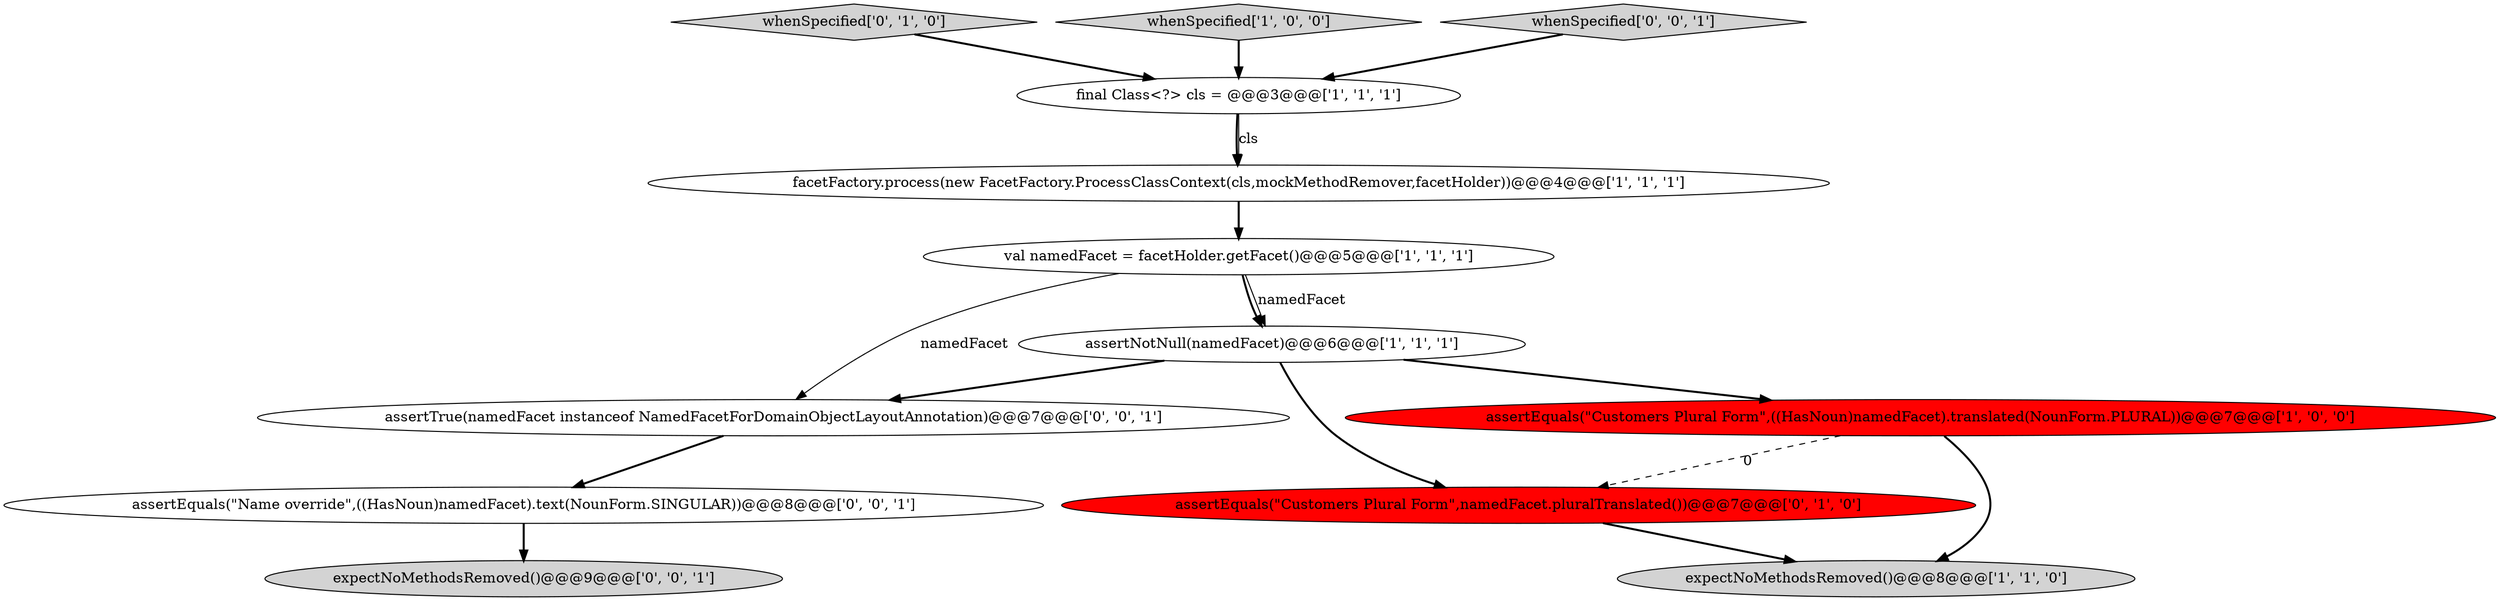 digraph {
8 [style = filled, label = "whenSpecified['0', '1', '0']", fillcolor = lightgray, shape = diamond image = "AAA0AAABBB2BBB"];
5 [style = filled, label = "final Class<?> cls = @@@3@@@['1', '1', '1']", fillcolor = white, shape = ellipse image = "AAA0AAABBB1BBB"];
4 [style = filled, label = "whenSpecified['1', '0', '0']", fillcolor = lightgray, shape = diamond image = "AAA0AAABBB1BBB"];
1 [style = filled, label = "facetFactory.process(new FacetFactory.ProcessClassContext(cls,mockMethodRemover,facetHolder))@@@4@@@['1', '1', '1']", fillcolor = white, shape = ellipse image = "AAA0AAABBB1BBB"];
7 [style = filled, label = "assertEquals(\"Customers Plural Form\",namedFacet.pluralTranslated())@@@7@@@['0', '1', '0']", fillcolor = red, shape = ellipse image = "AAA1AAABBB2BBB"];
9 [style = filled, label = "whenSpecified['0', '0', '1']", fillcolor = lightgray, shape = diamond image = "AAA0AAABBB3BBB"];
10 [style = filled, label = "expectNoMethodsRemoved()@@@9@@@['0', '0', '1']", fillcolor = lightgray, shape = ellipse image = "AAA0AAABBB3BBB"];
11 [style = filled, label = "assertTrue(namedFacet instanceof NamedFacetForDomainObjectLayoutAnnotation)@@@7@@@['0', '0', '1']", fillcolor = white, shape = ellipse image = "AAA0AAABBB3BBB"];
12 [style = filled, label = "assertEquals(\"Name override\",((HasNoun)namedFacet).text(NounForm.SINGULAR))@@@8@@@['0', '0', '1']", fillcolor = white, shape = ellipse image = "AAA0AAABBB3BBB"];
2 [style = filled, label = "expectNoMethodsRemoved()@@@8@@@['1', '1', '0']", fillcolor = lightgray, shape = ellipse image = "AAA0AAABBB1BBB"];
0 [style = filled, label = "assertEquals(\"Customers Plural Form\",((HasNoun)namedFacet).translated(NounForm.PLURAL))@@@7@@@['1', '0', '0']", fillcolor = red, shape = ellipse image = "AAA1AAABBB1BBB"];
6 [style = filled, label = "val namedFacet = facetHolder.getFacet()@@@5@@@['1', '1', '1']", fillcolor = white, shape = ellipse image = "AAA0AAABBB1BBB"];
3 [style = filled, label = "assertNotNull(namedFacet)@@@6@@@['1', '1', '1']", fillcolor = white, shape = ellipse image = "AAA0AAABBB1BBB"];
3->11 [style = bold, label=""];
9->5 [style = bold, label=""];
6->3 [style = bold, label=""];
5->1 [style = bold, label=""];
3->0 [style = bold, label=""];
6->3 [style = solid, label="namedFacet"];
11->12 [style = bold, label=""];
1->6 [style = bold, label=""];
0->2 [style = bold, label=""];
12->10 [style = bold, label=""];
8->5 [style = bold, label=""];
3->7 [style = bold, label=""];
0->7 [style = dashed, label="0"];
4->5 [style = bold, label=""];
7->2 [style = bold, label=""];
5->1 [style = solid, label="cls"];
6->11 [style = solid, label="namedFacet"];
}
